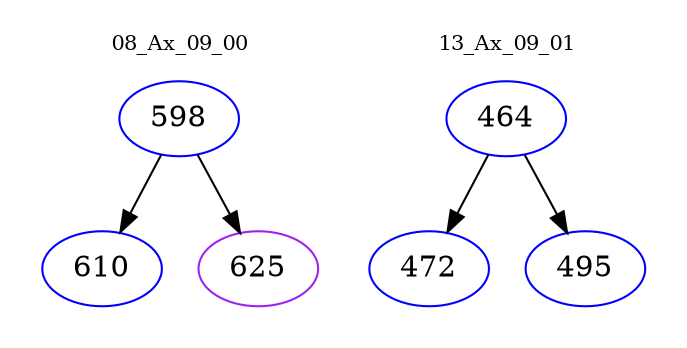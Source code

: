 digraph{
subgraph cluster_0 {
color = white
label = "08_Ax_09_00";
fontsize=10;
T0_598 [label="598", color="blue"]
T0_598 -> T0_610 [color="black"]
T0_610 [label="610", color="blue"]
T0_598 -> T0_625 [color="black"]
T0_625 [label="625", color="purple"]
}
subgraph cluster_1 {
color = white
label = "13_Ax_09_01";
fontsize=10;
T1_464 [label="464", color="blue"]
T1_464 -> T1_472 [color="black"]
T1_472 [label="472", color="blue"]
T1_464 -> T1_495 [color="black"]
T1_495 [label="495", color="blue"]
}
}
